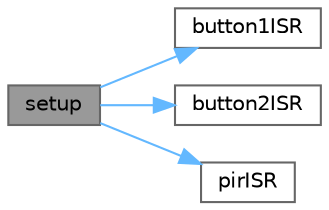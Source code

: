 digraph "setup"
{
 // INTERACTIVE_SVG=YES
 // LATEX_PDF_SIZE
  bgcolor="transparent";
  edge [fontname=Helvetica,fontsize=10,labelfontname=Helvetica,labelfontsize=10];
  node [fontname=Helvetica,fontsize=10,shape=box,height=0.2,width=0.4];
  rankdir="LR";
  Node1 [id="Node000001",label="setup",height=0.2,width=0.4,color="gray40", fillcolor="grey60", style="filled", fontcolor="black",tooltip=" "];
  Node1 -> Node2 [id="edge1_Node000001_Node000002",color="steelblue1",style="solid",tooltip=" "];
  Node2 [id="Node000002",label="button1ISR",height=0.2,width=0.4,color="grey40", fillcolor="white", style="filled",URL="$d2/d8f/JagunecLabos1_2sketch_8ino.html#ae2e7584d3d26e6dd0163d2735c466a17",tooltip=" "];
  Node1 -> Node3 [id="edge2_Node000001_Node000003",color="steelblue1",style="solid",tooltip=" "];
  Node3 [id="Node000003",label="button2ISR",height=0.2,width=0.4,color="grey40", fillcolor="white", style="filled",URL="$d2/d8f/JagunecLabos1_2sketch_8ino.html#a1070645e82733de46f47b7432972a237",tooltip=" "];
  Node1 -> Node4 [id="edge3_Node000001_Node000004",color="steelblue1",style="solid",tooltip=" "];
  Node4 [id="Node000004",label="pirISR",height=0.2,width=0.4,color="grey40", fillcolor="white", style="filled",URL="$d6/d9a/Pejnovi_xC4_x87Labos1_2sketch_8ino.html#a2cd484cd50c19e3b1abc03e61d844389",tooltip=" "];
}
